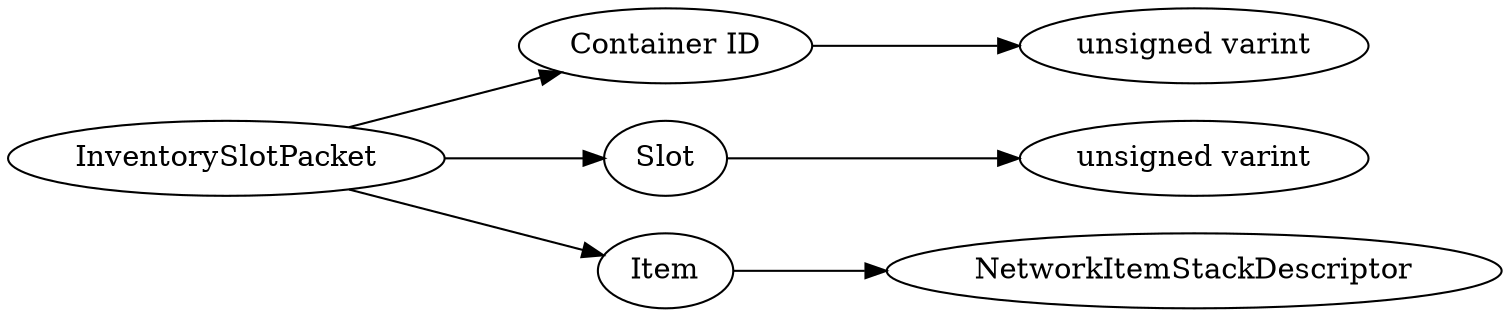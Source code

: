 digraph "InventorySlotPacket" {
rankdir = LR
0
0 -> 1
1 -> 2
0 -> 3
3 -> 4
0 -> 5
5 -> 6

0 [label="InventorySlotPacket",comment="name: \"InventorySlotPacket\", typeName: \"\", id: 0, branchId: 50, recurseId: -1, attributes: 0, notes: \"\""];
1 [label="Container ID",comment="name: \"Container ID\", typeName: \"\", id: 1, branchId: 0, recurseId: -1, attributes: 0, notes: \"\""];
2 [label="unsigned varint",comment="name: \"unsigned varint\", typeName: \"\", id: 2, branchId: 0, recurseId: -1, attributes: 512, notes: \"\""];
3 [label="Slot",comment="name: \"Slot\", typeName: \"\", id: 3, branchId: 0, recurseId: -1, attributes: 0, notes: \"\""];
4 [label="unsigned varint",comment="name: \"unsigned varint\", typeName: \"\", id: 4, branchId: 0, recurseId: -1, attributes: 512, notes: \"\""];
5 [label="Item",comment="name: \"Item\", typeName: \"NetworkItemStackDescriptor\", id: 5, branchId: 0, recurseId: -1, attributes: 256, notes: \"\""];
6 [label="NetworkItemStackDescriptor",comment="name: \"NetworkItemStackDescriptor\", typeName: \"\", id: 6, branchId: 0, recurseId: -1, attributes: 512, notes: \"\""];
{ rank = max;2;4;6}

}
